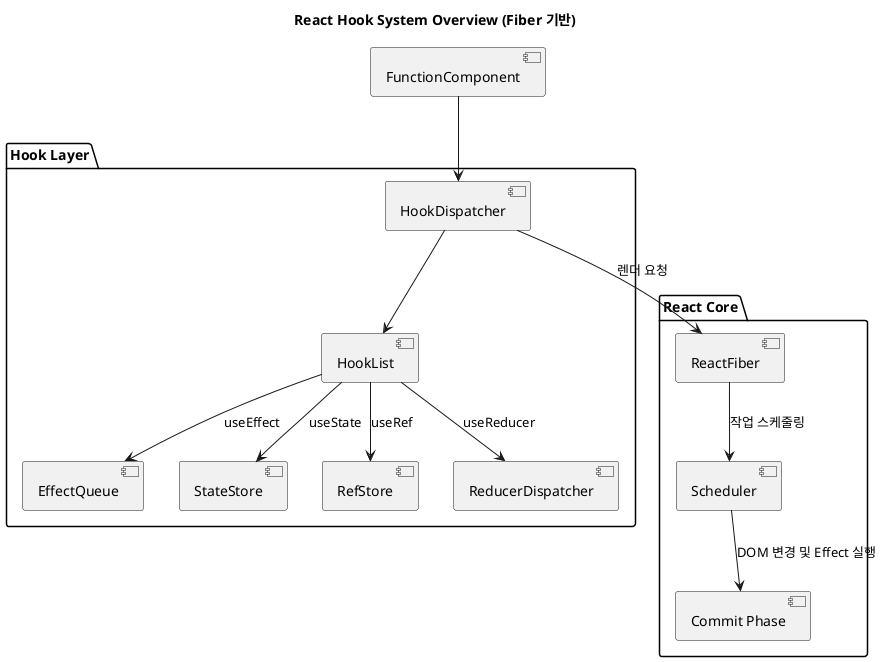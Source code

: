 @startuml
title React Hook System Overview (Fiber 기반)

package "React Core" {
  [ReactFiber]
  [Scheduler]
  [Commit Phase]
}

package "Hook Layer" {
  [HookDispatcher]
  [HookList]
  [EffectQueue]
  [StateStore]
  [RefStore]
  [ReducerDispatcher]
}

[FunctionComponent] --> [HookDispatcher]
[HookDispatcher] --> [HookList]
[HookList] --> [StateStore] : useState
[HookList] --> [RefStore] : useRef
[HookList] --> [EffectQueue] : useEffect
[HookList] --> [ReducerDispatcher] : useReducer

[HookDispatcher] --> [ReactFiber] : 렌더 요청
[ReactFiber] --> [Scheduler] : 작업 스케줄링
[Scheduler] --> [Commit Phase] : DOM 변경 및 Effect 실행

@enduml
